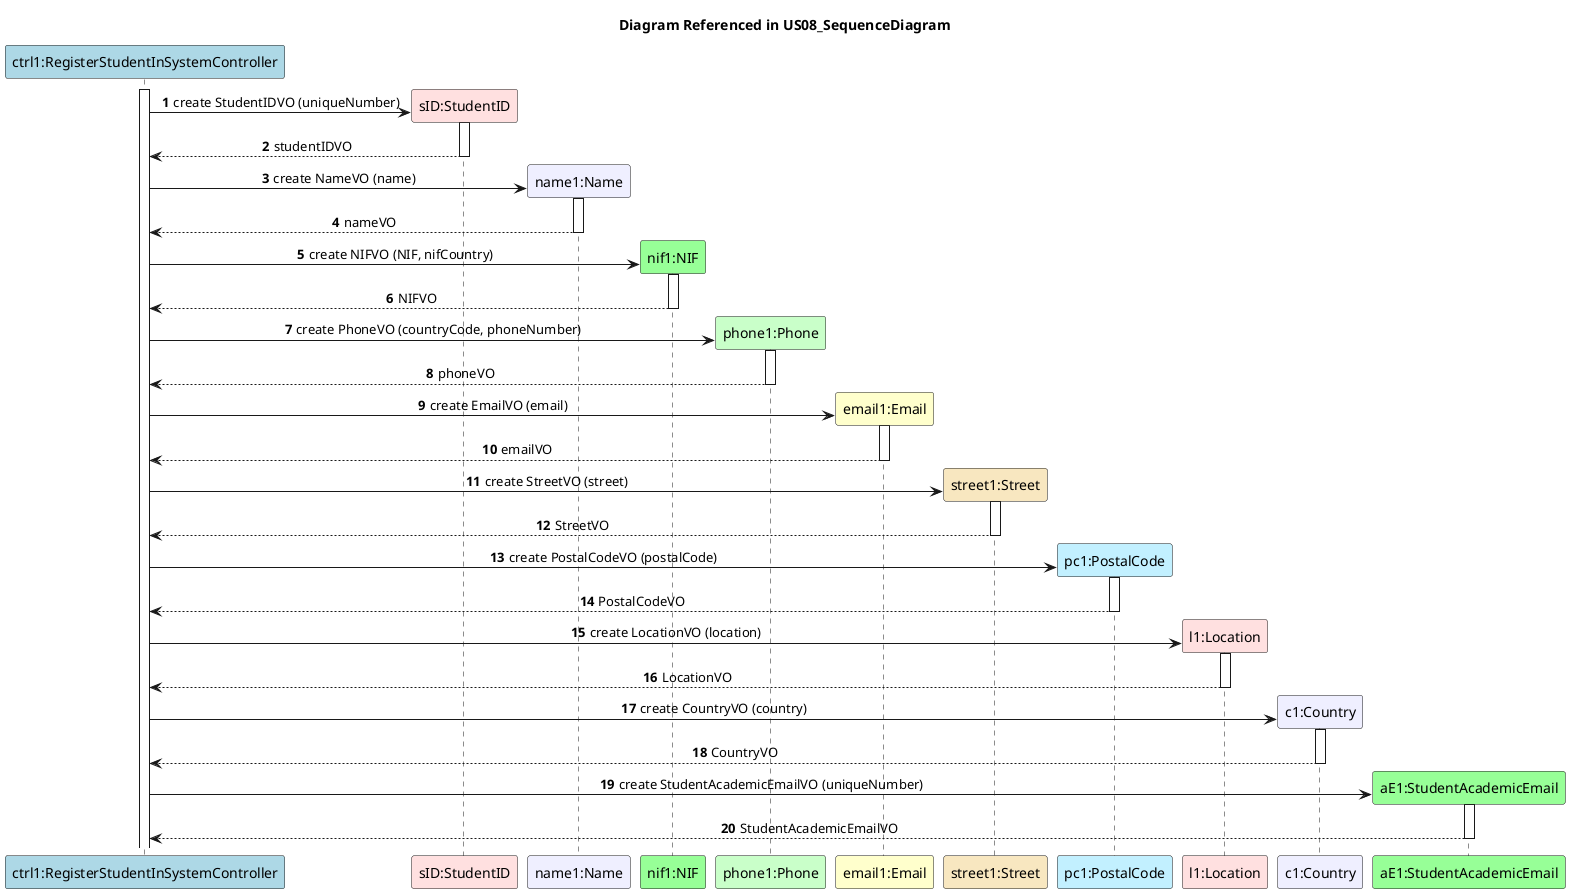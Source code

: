 @startuml
autonumber
skinparam sequenceMessageAlign center
title Diagram Referenced in US08_SequenceDiagram

participant "ctrl1:RegisterStudentInSystemController" as Controller #lightblue
participant "sID:StudentID" as studentID #implementation
participant "name1:Name" as name #motivation
participant "nif1:NIF" as NIF #physical
participant "phone1:Phone" as phone #technology
participant "email1:Email" as email #business
participant "street1:Street" as street #strategy
participant "pc1:PostalCode" as postalCode #application
participant "l1:Location" as location #implementation
participant "c1:Country" as country #motivation
participant "aE1:StudentAcademicEmail" as academicEmail #physical

activate Controller
Controller -> studentID** : create StudentIDVO (uniqueNumber)
activate studentID
studentID --> Controller : studentIDVO
deactivate studentID

Controller -> name** : create NameVO (name)
activate name
name --> Controller : nameVO
deactivate name

Controller -> NIF**: create NIFVO (NIF, nifCountry)
activate NIF
NIF --> Controller: NIFVO
deactivate NIF

Controller -> phone** : create PhoneVO (countryCode, phoneNumber)
activate phone
phone --> Controller : phoneVO
deactivate phone

Controller -> email** : create EmailVO (email)
activate email
email --> Controller : emailVO
deactivate email

Controller -> street** : create StreetVO (street)
activate street
street --> Controller : StreetVO
deactivate street

Controller -> postalCode** : create PostalCodeVO (postalCode)
activate postalCode
postalCode --> Controller : PostalCodeVO
deactivate postalCode

Controller -> location** : create LocationVO (location)
activate location
location --> Controller : LocationVO
deactivate location

Controller -> country** : create CountryVO (country)
activate country
country --> Controller : CountryVO
deactivate country

Controller -> academicEmail** : create StudentAcademicEmailVO (uniqueNumber)
activate academicEmail
academicEmail --> Controller : StudentAcademicEmailVO
deactivate academicEmail

@enduml